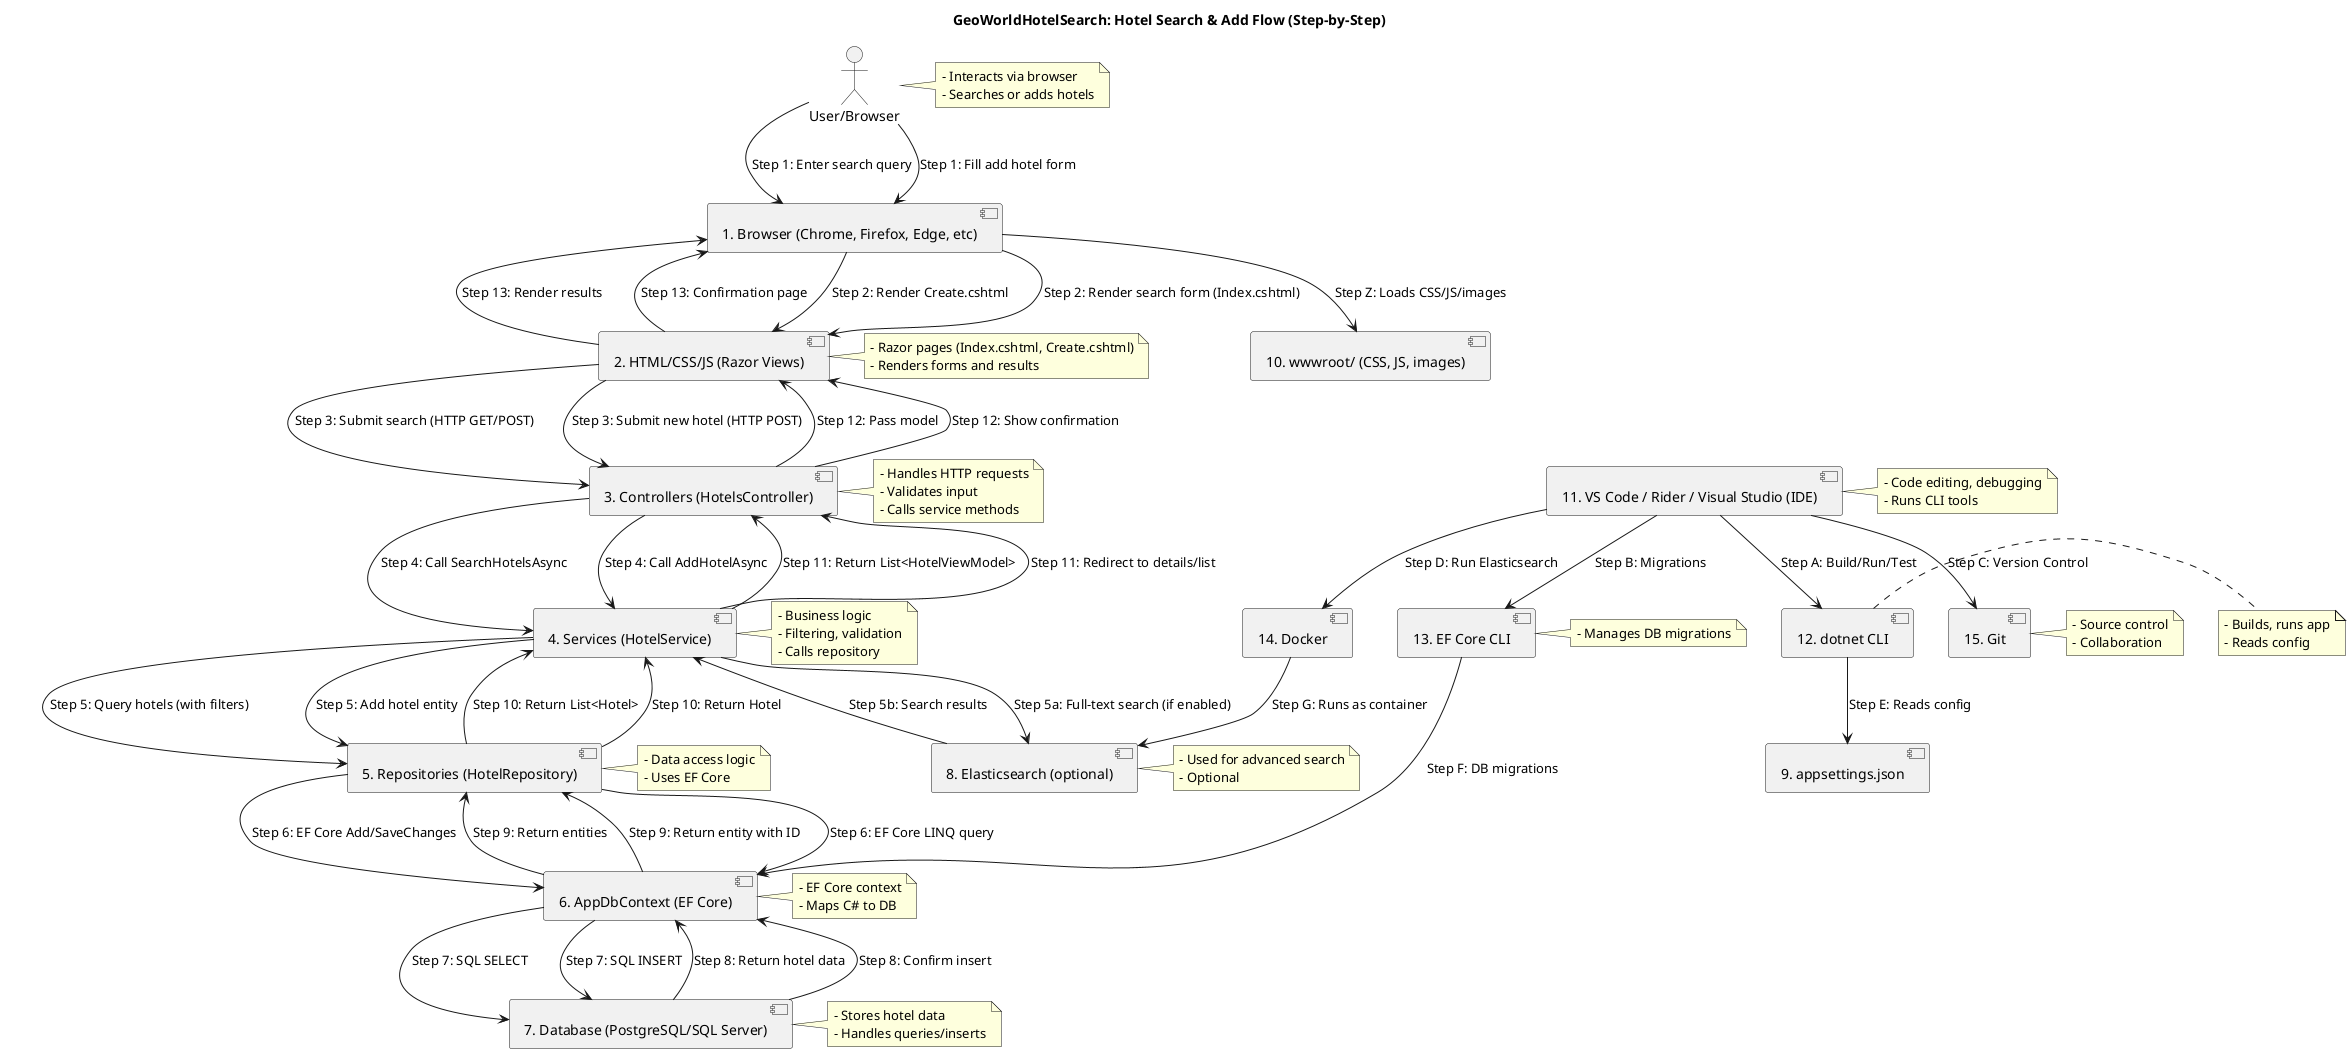 @startuml

'title
title GeoWorldHotelSearch: Hotel Search & Add Flow (Step-by-Step)

actor User as "User/Browser"

' Components
component "1. Browser (Chrome, Firefox, Edge, etc)" as Browser
component "2. HTML/CSS/JS (Razor Views)" as Views
component "3. Controllers (HotelsController)" as Controller
component "4. Services (HotelService)" as Service
component "5. Repositories (HotelRepository)" as Repository
component "6. AppDbContext (EF Core)" as AppDbContext
component "7. Database (PostgreSQL/SQL Server)" as Database
component "8. Elasticsearch (optional)" as Elasticsearch
component "9. appsettings.json" as AppSettings
component "10. wwwroot/ (CSS, JS, images)" as StaticAssets
component "11. VS Code / Rider / Visual Studio (IDE)" as IDE
component "12. dotnet CLI" as DotnetCLI
component "13. EF Core CLI" as EFCoreCLI
component "14. Docker" as Docker
component "15. Git" as Git

' Hotel Search Flow (Step-by-step)
User --> Browser : Step 1: Enter search query
Browser --> Views : Step 2: Render search form (Index.cshtml)
Views --> Controller : Step 3: Submit search (HTTP GET/POST)
Controller --> Service : Step 4: Call SearchHotelsAsync
Service --> Repository : Step 5: Query hotels (with filters)
Repository --> AppDbContext : Step 6: EF Core LINQ query
AppDbContext --> Database : Step 7: SQL SELECT
Database --> AppDbContext : Step 8: Return hotel data
AppDbContext --> Repository : Step 9: Return entities
Repository --> Service : Step 10: Return List<Hotel>
Service --> Controller : Step 11: Return List<HotelViewModel>
Controller --> Views : Step 12: Pass model
Views --> Browser : Step 13: Render results

' Optional: Elasticsearch
Service --> Elasticsearch : Step 5a: Full-text search (if enabled)
Elasticsearch --> Service : Step 5b: Search results

' Hotel Add Flow (Step-by-step)
User --> Browser : Step 1: Fill add hotel form
Browser --> Views : Step 2: Render Create.cshtml
Views --> Controller : Step 3: Submit new hotel (HTTP POST)
Controller --> Service : Step 4: Call AddHotelAsync
Service --> Repository : Step 5: Add hotel entity
Repository --> AppDbContext : Step 6: EF Core Add/SaveChanges
AppDbContext --> Database : Step 7: SQL INSERT
Database --> AppDbContext : Step 8: Confirm insert
AppDbContext --> Repository : Step 9: Return entity with ID
Repository --> Service : Step 10: Return Hotel
Service --> Controller : Step 11: Redirect to details/list
Controller --> Views : Step 12: Show confirmation
Views --> Browser : Step 13: Confirmation page

' DevOps/Tooling
IDE --> DotnetCLI : Step A: Build/Run/Test
IDE --> EFCoreCLI : Step B: Migrations
IDE --> Git : Step C: Version Control
IDE --> Docker : Step D: Run Elasticsearch
DotnetCLI --> AppSettings : Step E: Reads config
EFCoreCLI --> AppDbContext : Step F: DB migrations
Docker --> Elasticsearch : Step G: Runs as container

' Static assets
Browser --> StaticAssets : Step Z: Loads CSS/JS/images

' Notes
note right of User
- Interacts via browser
- Searches or adds hotels
end note

note right of Views
- Razor pages (Index.cshtml, Create.cshtml)
- Renders forms and results
end note

note right of Controller
- Handles HTTP requests
- Validates input
- Calls service methods
end note

note right of Service
- Business logic
- Filtering, validation
- Calls repository
end note

note right of Repository
- Data access logic
- Uses EF Core
end note

note right of AppDbContext
- EF Core context
- Maps C# to DB
end note

note right of Database
- Stores hotel data
- Handles queries/inserts
end note

note right of Elasticsearch
- Used for advanced search
- Optional
end note

note right of IDE
- Code editing, debugging
- Runs CLI tools
end note

note right of DotnetCLI
- Builds, runs app
- Reads config
end note

note right of EFCoreCLI
- Manages DB migrations
end note

note right of Git
- Source control
- Collaboration
end note

@enduml

